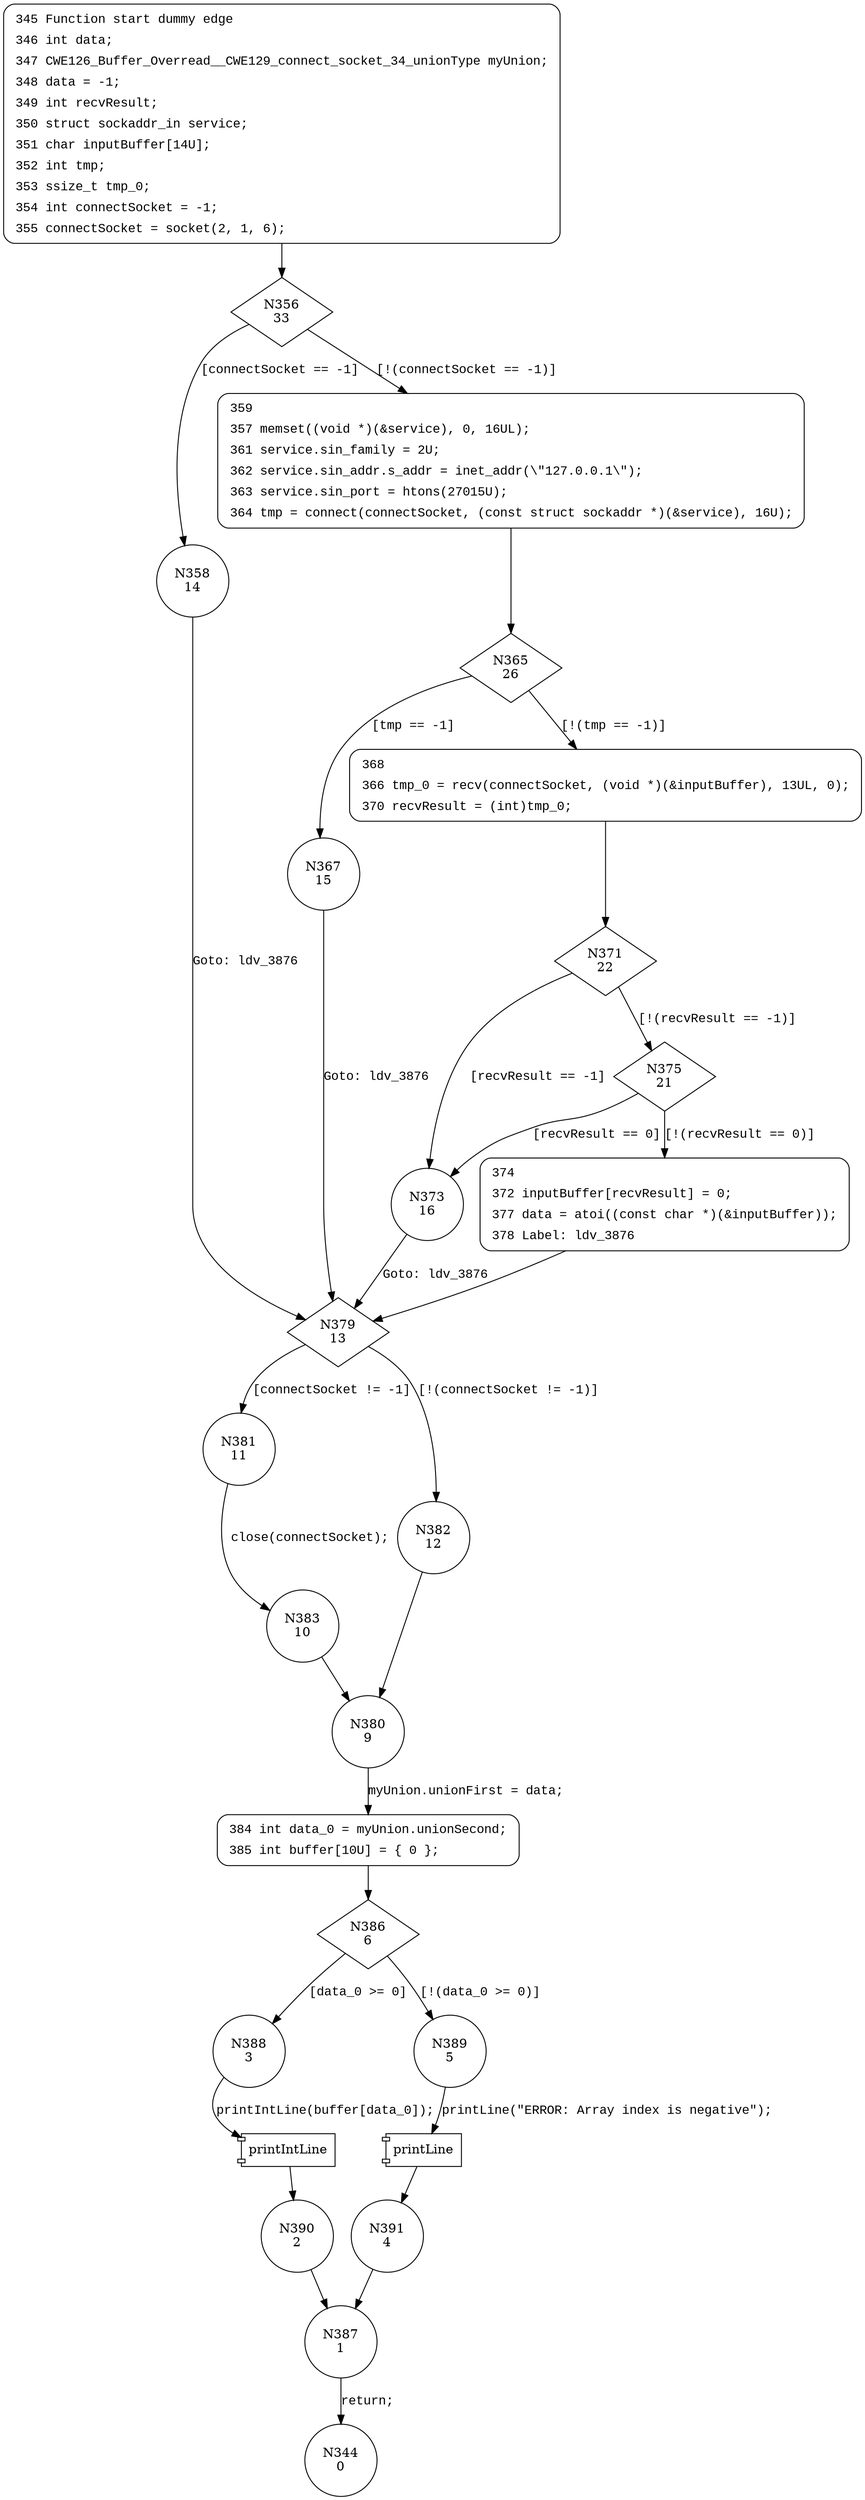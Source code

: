 digraph CWE126_Buffer_Overread__CWE129_connect_socket_34_bad {
356 [shape="diamond" label="N356\n33"]
358 [shape="circle" label="N358\n14"]
359 [shape="circle" label="N359\n32"]
365 [shape="diamond" label="N365\n26"]
367 [shape="circle" label="N367\n15"]
368 [shape="circle" label="N368\n25"]
371 [shape="diamond" label="N371\n22"]
373 [shape="circle" label="N373\n16"]
375 [shape="diamond" label="N375\n21"]
374 [shape="circle" label="N374\n20"]
379 [shape="diamond" label="N379\n13"]
381 [shape="circle" label="N381\n11"]
382 [shape="circle" label="N382\n12"]
380 [shape="circle" label="N380\n9"]
384 [shape="circle" label="N384\n8"]
386 [shape="diamond" label="N386\n6"]
388 [shape="circle" label="N388\n3"]
389 [shape="circle" label="N389\n5"]
391 [shape="circle" label="N391\n4"]
387 [shape="circle" label="N387\n1"]
344 [shape="circle" label="N344\n0"]
390 [shape="circle" label="N390\n2"]
383 [shape="circle" label="N383\n10"]
345 [style="filled,bold" penwidth="1" fillcolor="white" fontname="Courier New" shape="Mrecord" label=<<table border="0" cellborder="0" cellpadding="3" bgcolor="white"><tr><td align="right">345</td><td align="left">Function start dummy edge</td></tr><tr><td align="right">346</td><td align="left">int data;</td></tr><tr><td align="right">347</td><td align="left">CWE126_Buffer_Overread__CWE129_connect_socket_34_unionType myUnion;</td></tr><tr><td align="right">348</td><td align="left">data = -1;</td></tr><tr><td align="right">349</td><td align="left">int recvResult;</td></tr><tr><td align="right">350</td><td align="left">struct sockaddr_in service;</td></tr><tr><td align="right">351</td><td align="left">char inputBuffer[14U];</td></tr><tr><td align="right">352</td><td align="left">int tmp;</td></tr><tr><td align="right">353</td><td align="left">ssize_t tmp_0;</td></tr><tr><td align="right">354</td><td align="left">int connectSocket = -1;</td></tr><tr><td align="right">355</td><td align="left">connectSocket = socket(2, 1, 6);</td></tr></table>>]
345 -> 356[label=""]
359 [style="filled,bold" penwidth="1" fillcolor="white" fontname="Courier New" shape="Mrecord" label=<<table border="0" cellborder="0" cellpadding="3" bgcolor="white"><tr><td align="right">359</td><td align="left"></td></tr><tr><td align="right">357</td><td align="left">memset((void *)(&amp;service), 0, 16UL);</td></tr><tr><td align="right">361</td><td align="left">service.sin_family = 2U;</td></tr><tr><td align="right">362</td><td align="left">service.sin_addr.s_addr = inet_addr(\&quot;127.0.0.1\&quot;);</td></tr><tr><td align="right">363</td><td align="left">service.sin_port = htons(27015U);</td></tr><tr><td align="right">364</td><td align="left">tmp = connect(connectSocket, (const struct sockaddr *)(&amp;service), 16U);</td></tr></table>>]
359 -> 365[label=""]
368 [style="filled,bold" penwidth="1" fillcolor="white" fontname="Courier New" shape="Mrecord" label=<<table border="0" cellborder="0" cellpadding="3" bgcolor="white"><tr><td align="right">368</td><td align="left"></td></tr><tr><td align="right">366</td><td align="left">tmp_0 = recv(connectSocket, (void *)(&amp;inputBuffer), 13UL, 0);</td></tr><tr><td align="right">370</td><td align="left">recvResult = (int)tmp_0;</td></tr></table>>]
368 -> 371[label=""]
374 [style="filled,bold" penwidth="1" fillcolor="white" fontname="Courier New" shape="Mrecord" label=<<table border="0" cellborder="0" cellpadding="3" bgcolor="white"><tr><td align="right">374</td><td align="left"></td></tr><tr><td align="right">372</td><td align="left">inputBuffer[recvResult] = 0;</td></tr><tr><td align="right">377</td><td align="left">data = atoi((const char *)(&amp;inputBuffer));</td></tr><tr><td align="right">378</td><td align="left">Label: ldv_3876</td></tr></table>>]
374 -> 379[label=""]
384 [style="filled,bold" penwidth="1" fillcolor="white" fontname="Courier New" shape="Mrecord" label=<<table border="0" cellborder="0" cellpadding="3" bgcolor="white"><tr><td align="right">384</td><td align="left">int data_0 = myUnion.unionSecond;</td></tr><tr><td align="right">385</td><td align="left">int buffer[10U] = &#123; 0 &#125;;</td></tr></table>>]
384 -> 386[label=""]
356 -> 358 [label="[connectSocket == -1]" fontname="Courier New"]
356 -> 359 [label="[!(connectSocket == -1)]" fontname="Courier New"]
365 -> 367 [label="[tmp == -1]" fontname="Courier New"]
365 -> 368 [label="[!(tmp == -1)]" fontname="Courier New"]
371 -> 373 [label="[recvResult == -1]" fontname="Courier New"]
371 -> 375 [label="[!(recvResult == -1)]" fontname="Courier New"]
375 -> 373 [label="[recvResult == 0]" fontname="Courier New"]
375 -> 374 [label="[!(recvResult == 0)]" fontname="Courier New"]
379 -> 381 [label="[connectSocket != -1]" fontname="Courier New"]
379 -> 382 [label="[!(connectSocket != -1)]" fontname="Courier New"]
380 -> 384 [label="myUnion.unionFirst = data;" fontname="Courier New"]
386 -> 388 [label="[data_0 >= 0]" fontname="Courier New"]
386 -> 389 [label="[!(data_0 >= 0)]" fontname="Courier New"]
100024 [shape="component" label="printLine"]
389 -> 100024 [label="printLine(\"ERROR: Array index is negative\");" fontname="Courier New"]
100024 -> 391 [label="" fontname="Courier New"]
387 -> 344 [label="return;" fontname="Courier New"]
100025 [shape="component" label="printIntLine"]
388 -> 100025 [label="printIntLine(buffer[data_0]);" fontname="Courier New"]
100025 -> 390 [label="" fontname="Courier New"]
381 -> 383 [label="close(connectSocket);" fontname="Courier New"]
373 -> 379 [label="Goto: ldv_3876" fontname="Courier New"]
358 -> 379 [label="Goto: ldv_3876" fontname="Courier New"]
382 -> 380 [label="" fontname="Courier New"]
391 -> 387 [label="" fontname="Courier New"]
390 -> 387 [label="" fontname="Courier New"]
383 -> 380 [label="" fontname="Courier New"]
367 -> 379 [label="Goto: ldv_3876" fontname="Courier New"]
}